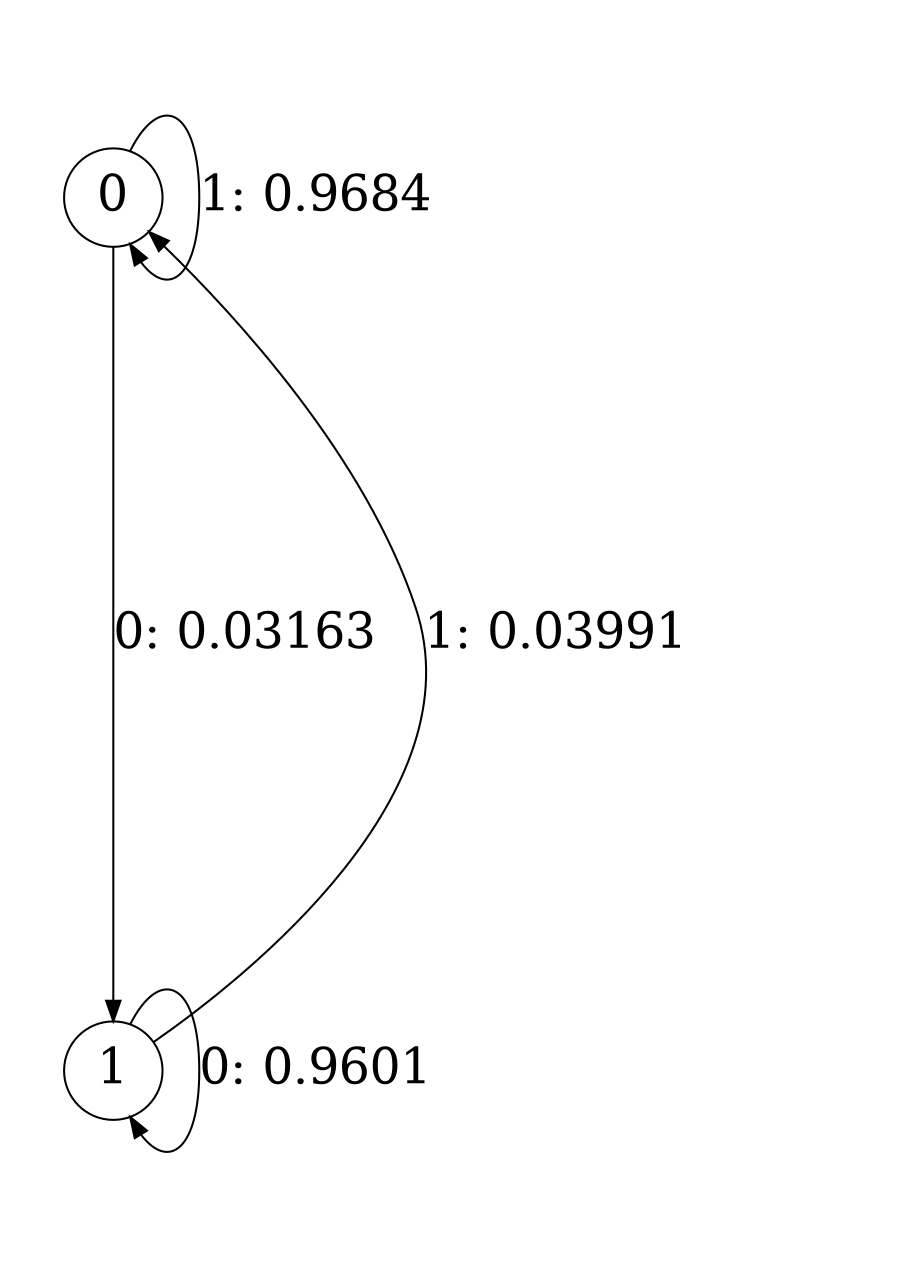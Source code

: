 digraph "ch4_both_grouped_ms_L14" {
size = "6,8.5";
ratio = "fill";
node [shape = circle];
node [fontsize = 24];
edge [fontsize = 24];
0 -> 1 [label = "0: 0.03163  "];
0 -> 0 [label = "1: 0.9684   "];
1 -> 1 [label = "0: 0.9601   "];
1 -> 0 [label = "1: 0.03991  "];
}